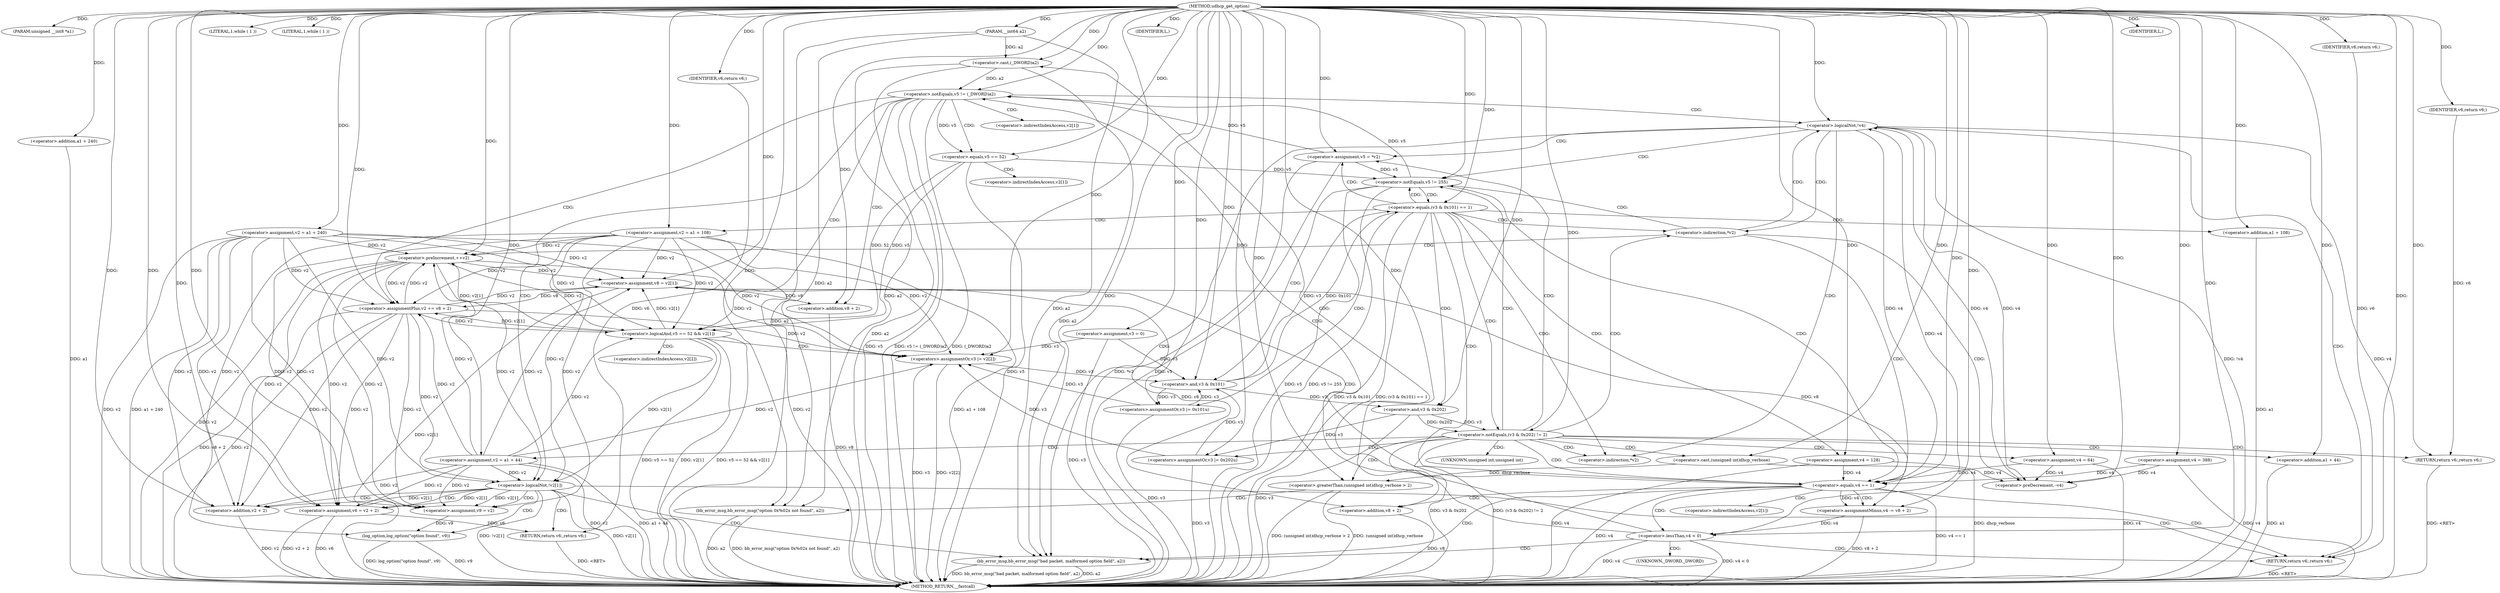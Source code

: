 digraph udhcp_get_option {  
"1000108" [label = "(METHOD,udhcp_get_option)" ]
"1000280" [label = "(METHOD_RETURN,__fastcall)" ]
"1000109" [label = "(PARAM,unsigned __int8 *a1)" ]
"1000110" [label = "(PARAM,__int64 a2)" ]
"1000119" [label = "(<operator>.assignment,v2 = a1 + 240)" ]
"1000121" [label = "(<operator>.addition,a1 + 240)" ]
"1000124" [label = "(<operator>.assignment,v3 = 0)" ]
"1000127" [label = "(<operator>.assignment,v4 = 388)" ]
"1000131" [label = "(LITERAL,1,while ( 1 ))" ]
"1000134" [label = "(LITERAL,1,while ( 1 ))" ]
"1000136" [label = "(<operator>.assignment,v5 = *v2)" ]
"1000144" [label = "(<operator>.preDecrement,--v4)" ]
"1000146" [label = "(<operator>.preIncrement,++v2)" ]
"1000150" [label = "(<operator>.logicalNot,!v4)" ]
"1000154" [label = "(<operator>.notEquals,v5 != 255)" ]
"1000159" [label = "(<operator>.equals,(v3 & 0x101) == 1)" ]
"1000160" [label = "(<operator>.and,v3 & 0x101)" ]
"1000165" [label = "(<operators>.assignmentOr,v3 |= 0x101u)" ]
"1000168" [label = "(<operator>.assignment,v2 = a1 + 108)" ]
"1000170" [label = "(<operator>.addition,a1 + 108)" ]
"1000173" [label = "(<operator>.assignment,v4 = 128)" ]
"1000179" [label = "(<operator>.notEquals,(v3 & 0x202) != 2)" ]
"1000180" [label = "(<operator>.and,v3 & 0x202)" ]
"1000185" [label = "(IDENTIFIER,L,)" ]
"1000187" [label = "(<operator>.greaterThan,(unsigned int)dhcp_verbose > 2)" ]
"1000188" [label = "(<operator>.cast,(unsigned int)dhcp_verbose)" ]
"1000192" [label = "(bb_error_msg,bb_error_msg(\"option 0x%02x not found\", a2))" ]
"1000195" [label = "(RETURN,return v6;,return v6;)" ]
"1000196" [label = "(IDENTIFIER,v6,return v6;)" ]
"1000197" [label = "(<operators>.assignmentOr,v3 |= 0x202u)" ]
"1000200" [label = "(<operator>.assignment,v2 = a1 + 44)" ]
"1000202" [label = "(<operator>.addition,a1 + 44)" ]
"1000205" [label = "(<operator>.assignment,v4 = 64)" ]
"1000209" [label = "(<operator>.equals,v4 == 1)" ]
"1000213" [label = "(<operator>.assignment,v8 = v2[1])" ]
"1000218" [label = "(<operator>.assignmentMinus,v4 -= v8 + 2)" ]
"1000220" [label = "(<operator>.addition,v8 + 2)" ]
"1000224" [label = "(<operator>.lessThan,v4 < 0)" ]
"1000229" [label = "(<operator>.notEquals,v5 != (_DWORD)a2)" ]
"1000231" [label = "(<operator>.cast,(_DWORD)a2)" ]
"1000236" [label = "(<operator>.logicalAnd,v5 == 52 && v2[1])" ]
"1000237" [label = "(<operator>.equals,v5 == 52)" ]
"1000243" [label = "(<operators>.assignmentOr,v3 |= v2[2])" ]
"1000248" [label = "(<operator>.assignmentPlus,v2 += v8 + 2)" ]
"1000250" [label = "(<operator>.addition,v8 + 2)" ]
"1000255" [label = "(<operator>.logicalNot,!v2[1])" ]
"1000261" [label = "(IDENTIFIER,L,)" ]
"1000262" [label = "(bb_error_msg,bb_error_msg(\"bad packet, malformed option field\", a2))" ]
"1000265" [label = "(RETURN,return v6;,return v6;)" ]
"1000266" [label = "(IDENTIFIER,v6,return v6;)" ]
"1000267" [label = "(<operator>.assignment,v9 = v2)" ]
"1000270" [label = "(<operator>.assignment,v6 = v2 + 2)" ]
"1000272" [label = "(<operator>.addition,v2 + 2)" ]
"1000275" [label = "(log_option,log_option(\"option found\", v9))" ]
"1000278" [label = "(RETURN,return v6;,return v6;)" ]
"1000279" [label = "(IDENTIFIER,v6,return v6;)" ]
"1000138" [label = "(<operator>.indirection,*v2)" ]
"1000141" [label = "(<operator>.indirection,*v2)" ]
"1000189" [label = "(UNKNOWN,unsigned int,unsigned int)" ]
"1000215" [label = "(<operator>.indirectIndexAccess,v2[1])" ]
"1000232" [label = "(UNKNOWN,_DWORD,_DWORD)" ]
"1000240" [label = "(<operator>.indirectIndexAccess,v2[1])" ]
"1000245" [label = "(<operator>.indirectIndexAccess,v2[2])" ]
"1000256" [label = "(<operator>.indirectIndexAccess,v2[1])" ]
  "1000195" -> "1000280"  [ label = "DDG: <RET>"] 
  "1000180" -> "1000280"  [ label = "DDG: v3"] 
  "1000229" -> "1000280"  [ label = "DDG: v5"] 
  "1000136" -> "1000280"  [ label = "DDG: *v2"] 
  "1000262" -> "1000280"  [ label = "DDG: a2"] 
  "1000159" -> "1000280"  [ label = "DDG: v3 & 0x101"] 
  "1000250" -> "1000280"  [ label = "DDG: v8"] 
  "1000192" -> "1000280"  [ label = "DDG: a2"] 
  "1000127" -> "1000280"  [ label = "DDG: v4"] 
  "1000202" -> "1000280"  [ label = "DDG: a1"] 
  "1000119" -> "1000280"  [ label = "DDG: v2"] 
  "1000165" -> "1000280"  [ label = "DDG: v3"] 
  "1000243" -> "1000280"  [ label = "DDG: v3"] 
  "1000173" -> "1000280"  [ label = "DDG: v4"] 
  "1000231" -> "1000280"  [ label = "DDG: a2"] 
  "1000121" -> "1000280"  [ label = "DDG: a1"] 
  "1000229" -> "1000280"  [ label = "DDG: v5 != (_DWORD)a2"] 
  "1000220" -> "1000280"  [ label = "DDG: v8"] 
  "1000119" -> "1000280"  [ label = "DDG: a1 + 240"] 
  "1000255" -> "1000280"  [ label = "DDG: v2[1]"] 
  "1000136" -> "1000280"  [ label = "DDG: v5"] 
  "1000218" -> "1000280"  [ label = "DDG: v8 + 2"] 
  "1000270" -> "1000280"  [ label = "DDG: v2 + 2"] 
  "1000110" -> "1000280"  [ label = "DDG: a2"] 
  "1000248" -> "1000280"  [ label = "DDG: v8 + 2"] 
  "1000224" -> "1000280"  [ label = "DDG: v4 < 0"] 
  "1000150" -> "1000280"  [ label = "DDG: !v4"] 
  "1000179" -> "1000280"  [ label = "DDG: v3 & 0x202"] 
  "1000146" -> "1000280"  [ label = "DDG: v2"] 
  "1000236" -> "1000280"  [ label = "DDG: v5 == 52 && v2[1]"] 
  "1000154" -> "1000280"  [ label = "DDG: v5"] 
  "1000188" -> "1000280"  [ label = "DDG: dhcp_verbose"] 
  "1000213" -> "1000280"  [ label = "DDG: v2[1]"] 
  "1000236" -> "1000280"  [ label = "DDG: v5 == 52"] 
  "1000275" -> "1000280"  [ label = "DDG: v9"] 
  "1000270" -> "1000280"  [ label = "DDG: v6"] 
  "1000159" -> "1000280"  [ label = "DDG: (v3 & 0x101) == 1"] 
  "1000255" -> "1000280"  [ label = "DDG: !v2[1]"] 
  "1000275" -> "1000280"  [ label = "DDG: log_option(\"option found\", v9)"] 
  "1000248" -> "1000280"  [ label = "DDG: v2"] 
  "1000224" -> "1000280"  [ label = "DDG: v4"] 
  "1000168" -> "1000280"  [ label = "DDG: a1 + 108"] 
  "1000229" -> "1000280"  [ label = "DDG: (_DWORD)a2"] 
  "1000197" -> "1000280"  [ label = "DDG: v3"] 
  "1000170" -> "1000280"  [ label = "DDG: a1"] 
  "1000209" -> "1000280"  [ label = "DDG: v4 == 1"] 
  "1000187" -> "1000280"  [ label = "DDG: (unsigned int)dhcp_verbose"] 
  "1000124" -> "1000280"  [ label = "DDG: v3"] 
  "1000192" -> "1000280"  [ label = "DDG: bb_error_msg(\"option 0x%02x not found\", a2)"] 
  "1000200" -> "1000280"  [ label = "DDG: v2"] 
  "1000205" -> "1000280"  [ label = "DDG: v4"] 
  "1000187" -> "1000280"  [ label = "DDG: (unsigned int)dhcp_verbose > 2"] 
  "1000272" -> "1000280"  [ label = "DDG: v2"] 
  "1000179" -> "1000280"  [ label = "DDG: (v3 & 0x202) != 2"] 
  "1000168" -> "1000280"  [ label = "DDG: v2"] 
  "1000209" -> "1000280"  [ label = "DDG: v4"] 
  "1000237" -> "1000280"  [ label = "DDG: v5"] 
  "1000262" -> "1000280"  [ label = "DDG: bb_error_msg(\"bad packet, malformed option field\", a2)"] 
  "1000200" -> "1000280"  [ label = "DDG: a1 + 44"] 
  "1000154" -> "1000280"  [ label = "DDG: v5 != 255"] 
  "1000236" -> "1000280"  [ label = "DDG: v2[1]"] 
  "1000243" -> "1000280"  [ label = "DDG: v2[2]"] 
  "1000150" -> "1000280"  [ label = "DDG: v4"] 
  "1000278" -> "1000280"  [ label = "DDG: <RET>"] 
  "1000265" -> "1000280"  [ label = "DDG: <RET>"] 
  "1000108" -> "1000109"  [ label = "DDG: "] 
  "1000108" -> "1000110"  [ label = "DDG: "] 
  "1000108" -> "1000119"  [ label = "DDG: "] 
  "1000108" -> "1000121"  [ label = "DDG: "] 
  "1000108" -> "1000124"  [ label = "DDG: "] 
  "1000108" -> "1000127"  [ label = "DDG: "] 
  "1000108" -> "1000131"  [ label = "DDG: "] 
  "1000108" -> "1000134"  [ label = "DDG: "] 
  "1000108" -> "1000136"  [ label = "DDG: "] 
  "1000127" -> "1000144"  [ label = "DDG: v4"] 
  "1000173" -> "1000144"  [ label = "DDG: v4"] 
  "1000205" -> "1000144"  [ label = "DDG: v4"] 
  "1000150" -> "1000144"  [ label = "DDG: v4"] 
  "1000108" -> "1000144"  [ label = "DDG: "] 
  "1000119" -> "1000146"  [ label = "DDG: v2"] 
  "1000248" -> "1000146"  [ label = "DDG: v2"] 
  "1000200" -> "1000146"  [ label = "DDG: v2"] 
  "1000168" -> "1000146"  [ label = "DDG: v2"] 
  "1000236" -> "1000146"  [ label = "DDG: v2[1]"] 
  "1000108" -> "1000146"  [ label = "DDG: "] 
  "1000224" -> "1000150"  [ label = "DDG: v4"] 
  "1000144" -> "1000150"  [ label = "DDG: v4"] 
  "1000108" -> "1000150"  [ label = "DDG: "] 
  "1000136" -> "1000154"  [ label = "DDG: v5"] 
  "1000237" -> "1000154"  [ label = "DDG: v5"] 
  "1000108" -> "1000154"  [ label = "DDG: "] 
  "1000160" -> "1000159"  [ label = "DDG: v3"] 
  "1000160" -> "1000159"  [ label = "DDG: 0x101"] 
  "1000197" -> "1000160"  [ label = "DDG: v3"] 
  "1000124" -> "1000160"  [ label = "DDG: v3"] 
  "1000165" -> "1000160"  [ label = "DDG: v3"] 
  "1000243" -> "1000160"  [ label = "DDG: v3"] 
  "1000108" -> "1000160"  [ label = "DDG: "] 
  "1000108" -> "1000159"  [ label = "DDG: "] 
  "1000108" -> "1000165"  [ label = "DDG: "] 
  "1000160" -> "1000165"  [ label = "DDG: v3"] 
  "1000108" -> "1000168"  [ label = "DDG: "] 
  "1000108" -> "1000170"  [ label = "DDG: "] 
  "1000108" -> "1000173"  [ label = "DDG: "] 
  "1000180" -> "1000179"  [ label = "DDG: v3"] 
  "1000180" -> "1000179"  [ label = "DDG: 0x202"] 
  "1000160" -> "1000180"  [ label = "DDG: v3"] 
  "1000108" -> "1000180"  [ label = "DDG: "] 
  "1000108" -> "1000179"  [ label = "DDG: "] 
  "1000108" -> "1000185"  [ label = "DDG: "] 
  "1000188" -> "1000187"  [ label = "DDG: dhcp_verbose"] 
  "1000108" -> "1000188"  [ label = "DDG: "] 
  "1000108" -> "1000187"  [ label = "DDG: "] 
  "1000108" -> "1000192"  [ label = "DDG: "] 
  "1000231" -> "1000192"  [ label = "DDG: a2"] 
  "1000110" -> "1000192"  [ label = "DDG: a2"] 
  "1000196" -> "1000195"  [ label = "DDG: v6"] 
  "1000108" -> "1000195"  [ label = "DDG: "] 
  "1000108" -> "1000196"  [ label = "DDG: "] 
  "1000108" -> "1000197"  [ label = "DDG: "] 
  "1000180" -> "1000197"  [ label = "DDG: v3"] 
  "1000108" -> "1000200"  [ label = "DDG: "] 
  "1000108" -> "1000202"  [ label = "DDG: "] 
  "1000108" -> "1000205"  [ label = "DDG: "] 
  "1000127" -> "1000209"  [ label = "DDG: v4"] 
  "1000173" -> "1000209"  [ label = "DDG: v4"] 
  "1000205" -> "1000209"  [ label = "DDG: v4"] 
  "1000150" -> "1000209"  [ label = "DDG: v4"] 
  "1000108" -> "1000209"  [ label = "DDG: "] 
  "1000119" -> "1000213"  [ label = "DDG: v2"] 
  "1000146" -> "1000213"  [ label = "DDG: v2"] 
  "1000248" -> "1000213"  [ label = "DDG: v2"] 
  "1000200" -> "1000213"  [ label = "DDG: v2"] 
  "1000168" -> "1000213"  [ label = "DDG: v2"] 
  "1000236" -> "1000213"  [ label = "DDG: v2[1]"] 
  "1000108" -> "1000213"  [ label = "DDG: "] 
  "1000213" -> "1000218"  [ label = "DDG: v8"] 
  "1000108" -> "1000218"  [ label = "DDG: "] 
  "1000209" -> "1000218"  [ label = "DDG: v4"] 
  "1000213" -> "1000220"  [ label = "DDG: v8"] 
  "1000108" -> "1000220"  [ label = "DDG: "] 
  "1000218" -> "1000224"  [ label = "DDG: v4"] 
  "1000108" -> "1000224"  [ label = "DDG: "] 
  "1000136" -> "1000229"  [ label = "DDG: v5"] 
  "1000154" -> "1000229"  [ label = "DDG: v5"] 
  "1000108" -> "1000229"  [ label = "DDG: "] 
  "1000231" -> "1000229"  [ label = "DDG: a2"] 
  "1000110" -> "1000231"  [ label = "DDG: a2"] 
  "1000108" -> "1000231"  [ label = "DDG: "] 
  "1000237" -> "1000236"  [ label = "DDG: v5"] 
  "1000237" -> "1000236"  [ label = "DDG: 52"] 
  "1000229" -> "1000237"  [ label = "DDG: v5"] 
  "1000108" -> "1000237"  [ label = "DDG: "] 
  "1000119" -> "1000236"  [ label = "DDG: v2"] 
  "1000146" -> "1000236"  [ label = "DDG: v2"] 
  "1000248" -> "1000236"  [ label = "DDG: v2"] 
  "1000200" -> "1000236"  [ label = "DDG: v2"] 
  "1000168" -> "1000236"  [ label = "DDG: v2"] 
  "1000119" -> "1000243"  [ label = "DDG: v2"] 
  "1000146" -> "1000243"  [ label = "DDG: v2"] 
  "1000248" -> "1000243"  [ label = "DDG: v2"] 
  "1000200" -> "1000243"  [ label = "DDG: v2"] 
  "1000168" -> "1000243"  [ label = "DDG: v2"] 
  "1000197" -> "1000243"  [ label = "DDG: v3"] 
  "1000124" -> "1000243"  [ label = "DDG: v3"] 
  "1000165" -> "1000243"  [ label = "DDG: v3"] 
  "1000108" -> "1000243"  [ label = "DDG: "] 
  "1000108" -> "1000248"  [ label = "DDG: "] 
  "1000213" -> "1000248"  [ label = "DDG: v8"] 
  "1000119" -> "1000248"  [ label = "DDG: v2"] 
  "1000146" -> "1000248"  [ label = "DDG: v2"] 
  "1000200" -> "1000248"  [ label = "DDG: v2"] 
  "1000168" -> "1000248"  [ label = "DDG: v2"] 
  "1000236" -> "1000248"  [ label = "DDG: v2[1]"] 
  "1000108" -> "1000250"  [ label = "DDG: "] 
  "1000213" -> "1000250"  [ label = "DDG: v8"] 
  "1000119" -> "1000255"  [ label = "DDG: v2"] 
  "1000146" -> "1000255"  [ label = "DDG: v2"] 
  "1000248" -> "1000255"  [ label = "DDG: v2"] 
  "1000200" -> "1000255"  [ label = "DDG: v2"] 
  "1000168" -> "1000255"  [ label = "DDG: v2"] 
  "1000236" -> "1000255"  [ label = "DDG: v2[1]"] 
  "1000108" -> "1000261"  [ label = "DDG: "] 
  "1000108" -> "1000262"  [ label = "DDG: "] 
  "1000231" -> "1000262"  [ label = "DDG: a2"] 
  "1000110" -> "1000262"  [ label = "DDG: a2"] 
  "1000266" -> "1000265"  [ label = "DDG: v6"] 
  "1000108" -> "1000265"  [ label = "DDG: "] 
  "1000108" -> "1000266"  [ label = "DDG: "] 
  "1000119" -> "1000267"  [ label = "DDG: v2"] 
  "1000255" -> "1000267"  [ label = "DDG: v2[1]"] 
  "1000146" -> "1000267"  [ label = "DDG: v2"] 
  "1000248" -> "1000267"  [ label = "DDG: v2"] 
  "1000200" -> "1000267"  [ label = "DDG: v2"] 
  "1000168" -> "1000267"  [ label = "DDG: v2"] 
  "1000108" -> "1000267"  [ label = "DDG: "] 
  "1000255" -> "1000270"  [ label = "DDG: v2[1]"] 
  "1000108" -> "1000270"  [ label = "DDG: "] 
  "1000119" -> "1000270"  [ label = "DDG: v2"] 
  "1000146" -> "1000270"  [ label = "DDG: v2"] 
  "1000248" -> "1000270"  [ label = "DDG: v2"] 
  "1000200" -> "1000270"  [ label = "DDG: v2"] 
  "1000168" -> "1000270"  [ label = "DDG: v2"] 
  "1000255" -> "1000272"  [ label = "DDG: v2[1]"] 
  "1000108" -> "1000272"  [ label = "DDG: "] 
  "1000119" -> "1000272"  [ label = "DDG: v2"] 
  "1000146" -> "1000272"  [ label = "DDG: v2"] 
  "1000248" -> "1000272"  [ label = "DDG: v2"] 
  "1000200" -> "1000272"  [ label = "DDG: v2"] 
  "1000168" -> "1000272"  [ label = "DDG: v2"] 
  "1000108" -> "1000275"  [ label = "DDG: "] 
  "1000267" -> "1000275"  [ label = "DDG: v9"] 
  "1000279" -> "1000278"  [ label = "DDG: v6"] 
  "1000270" -> "1000278"  [ label = "DDG: v6"] 
  "1000108" -> "1000279"  [ label = "DDG: "] 
  "1000141" -> "1000144"  [ label = "CDG: "] 
  "1000141" -> "1000150"  [ label = "CDG: "] 
  "1000141" -> "1000146"  [ label = "CDG: "] 
  "1000141" -> "1000209"  [ label = "CDG: "] 
  "1000141" -> "1000154"  [ label = "CDG: "] 
  "1000150" -> "1000265"  [ label = "CDG: "] 
  "1000150" -> "1000262"  [ label = "CDG: "] 
  "1000150" -> "1000141"  [ label = "CDG: "] 
  "1000150" -> "1000138"  [ label = "CDG: "] 
  "1000150" -> "1000136"  [ label = "CDG: "] 
  "1000150" -> "1000154"  [ label = "CDG: "] 
  "1000154" -> "1000209"  [ label = "CDG: "] 
  "1000154" -> "1000160"  [ label = "CDG: "] 
  "1000154" -> "1000159"  [ label = "CDG: "] 
  "1000159" -> "1000173"  [ label = "CDG: "] 
  "1000159" -> "1000170"  [ label = "CDG: "] 
  "1000159" -> "1000168"  [ label = "CDG: "] 
  "1000159" -> "1000165"  [ label = "CDG: "] 
  "1000159" -> "1000180"  [ label = "CDG: "] 
  "1000159" -> "1000179"  [ label = "CDG: "] 
  "1000159" -> "1000209"  [ label = "CDG: "] 
  "1000159" -> "1000141"  [ label = "CDG: "] 
  "1000159" -> "1000138"  [ label = "CDG: "] 
  "1000159" -> "1000136"  [ label = "CDG: "] 
  "1000159" -> "1000154"  [ label = "CDG: "] 
  "1000179" -> "1000189"  [ label = "CDG: "] 
  "1000179" -> "1000188"  [ label = "CDG: "] 
  "1000179" -> "1000187"  [ label = "CDG: "] 
  "1000179" -> "1000205"  [ label = "CDG: "] 
  "1000179" -> "1000202"  [ label = "CDG: "] 
  "1000179" -> "1000200"  [ label = "CDG: "] 
  "1000179" -> "1000197"  [ label = "CDG: "] 
  "1000179" -> "1000195"  [ label = "CDG: "] 
  "1000179" -> "1000209"  [ label = "CDG: "] 
  "1000179" -> "1000141"  [ label = "CDG: "] 
  "1000179" -> "1000138"  [ label = "CDG: "] 
  "1000179" -> "1000136"  [ label = "CDG: "] 
  "1000179" -> "1000154"  [ label = "CDG: "] 
  "1000187" -> "1000192"  [ label = "CDG: "] 
  "1000209" -> "1000224"  [ label = "CDG: "] 
  "1000209" -> "1000220"  [ label = "CDG: "] 
  "1000209" -> "1000218"  [ label = "CDG: "] 
  "1000209" -> "1000215"  [ label = "CDG: "] 
  "1000209" -> "1000213"  [ label = "CDG: "] 
  "1000209" -> "1000265"  [ label = "CDG: "] 
  "1000209" -> "1000262"  [ label = "CDG: "] 
  "1000224" -> "1000232"  [ label = "CDG: "] 
  "1000224" -> "1000231"  [ label = "CDG: "] 
  "1000224" -> "1000229"  [ label = "CDG: "] 
  "1000224" -> "1000265"  [ label = "CDG: "] 
  "1000224" -> "1000262"  [ label = "CDG: "] 
  "1000229" -> "1000237"  [ label = "CDG: "] 
  "1000229" -> "1000236"  [ label = "CDG: "] 
  "1000229" -> "1000256"  [ label = "CDG: "] 
  "1000229" -> "1000255"  [ label = "CDG: "] 
  "1000229" -> "1000250"  [ label = "CDG: "] 
  "1000229" -> "1000248"  [ label = "CDG: "] 
  "1000229" -> "1000150"  [ label = "CDG: "] 
  "1000236" -> "1000245"  [ label = "CDG: "] 
  "1000236" -> "1000243"  [ label = "CDG: "] 
  "1000237" -> "1000240"  [ label = "CDG: "] 
  "1000255" -> "1000272"  [ label = "CDG: "] 
  "1000255" -> "1000270"  [ label = "CDG: "] 
  "1000255" -> "1000267"  [ label = "CDG: "] 
  "1000255" -> "1000265"  [ label = "CDG: "] 
  "1000255" -> "1000262"  [ label = "CDG: "] 
  "1000255" -> "1000278"  [ label = "CDG: "] 
  "1000255" -> "1000275"  [ label = "CDG: "] 
}
